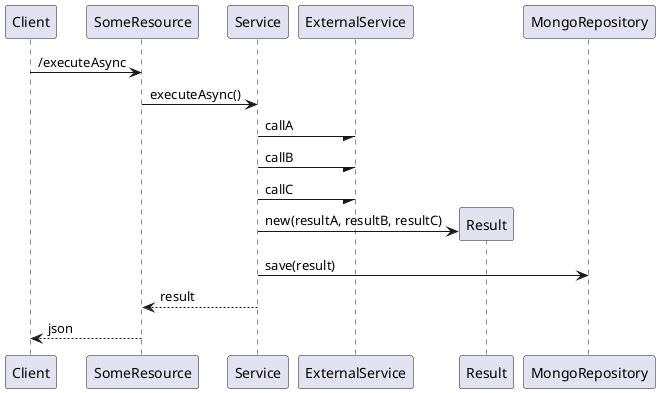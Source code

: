 @startuml
Client -> SomeResource: /executeAsync
SomeResource -> Service: executeAsync()
Service -/ ExternalService: callA
Service -/ ExternalService: callB
Service -/ ExternalService: callC
create Result
Service -> Result: new(resultA, resultB, resultC)
Service -> MongoRepository: save(result)
Service --> SomeResource: result
SomeResource --> Client: json
@enduml